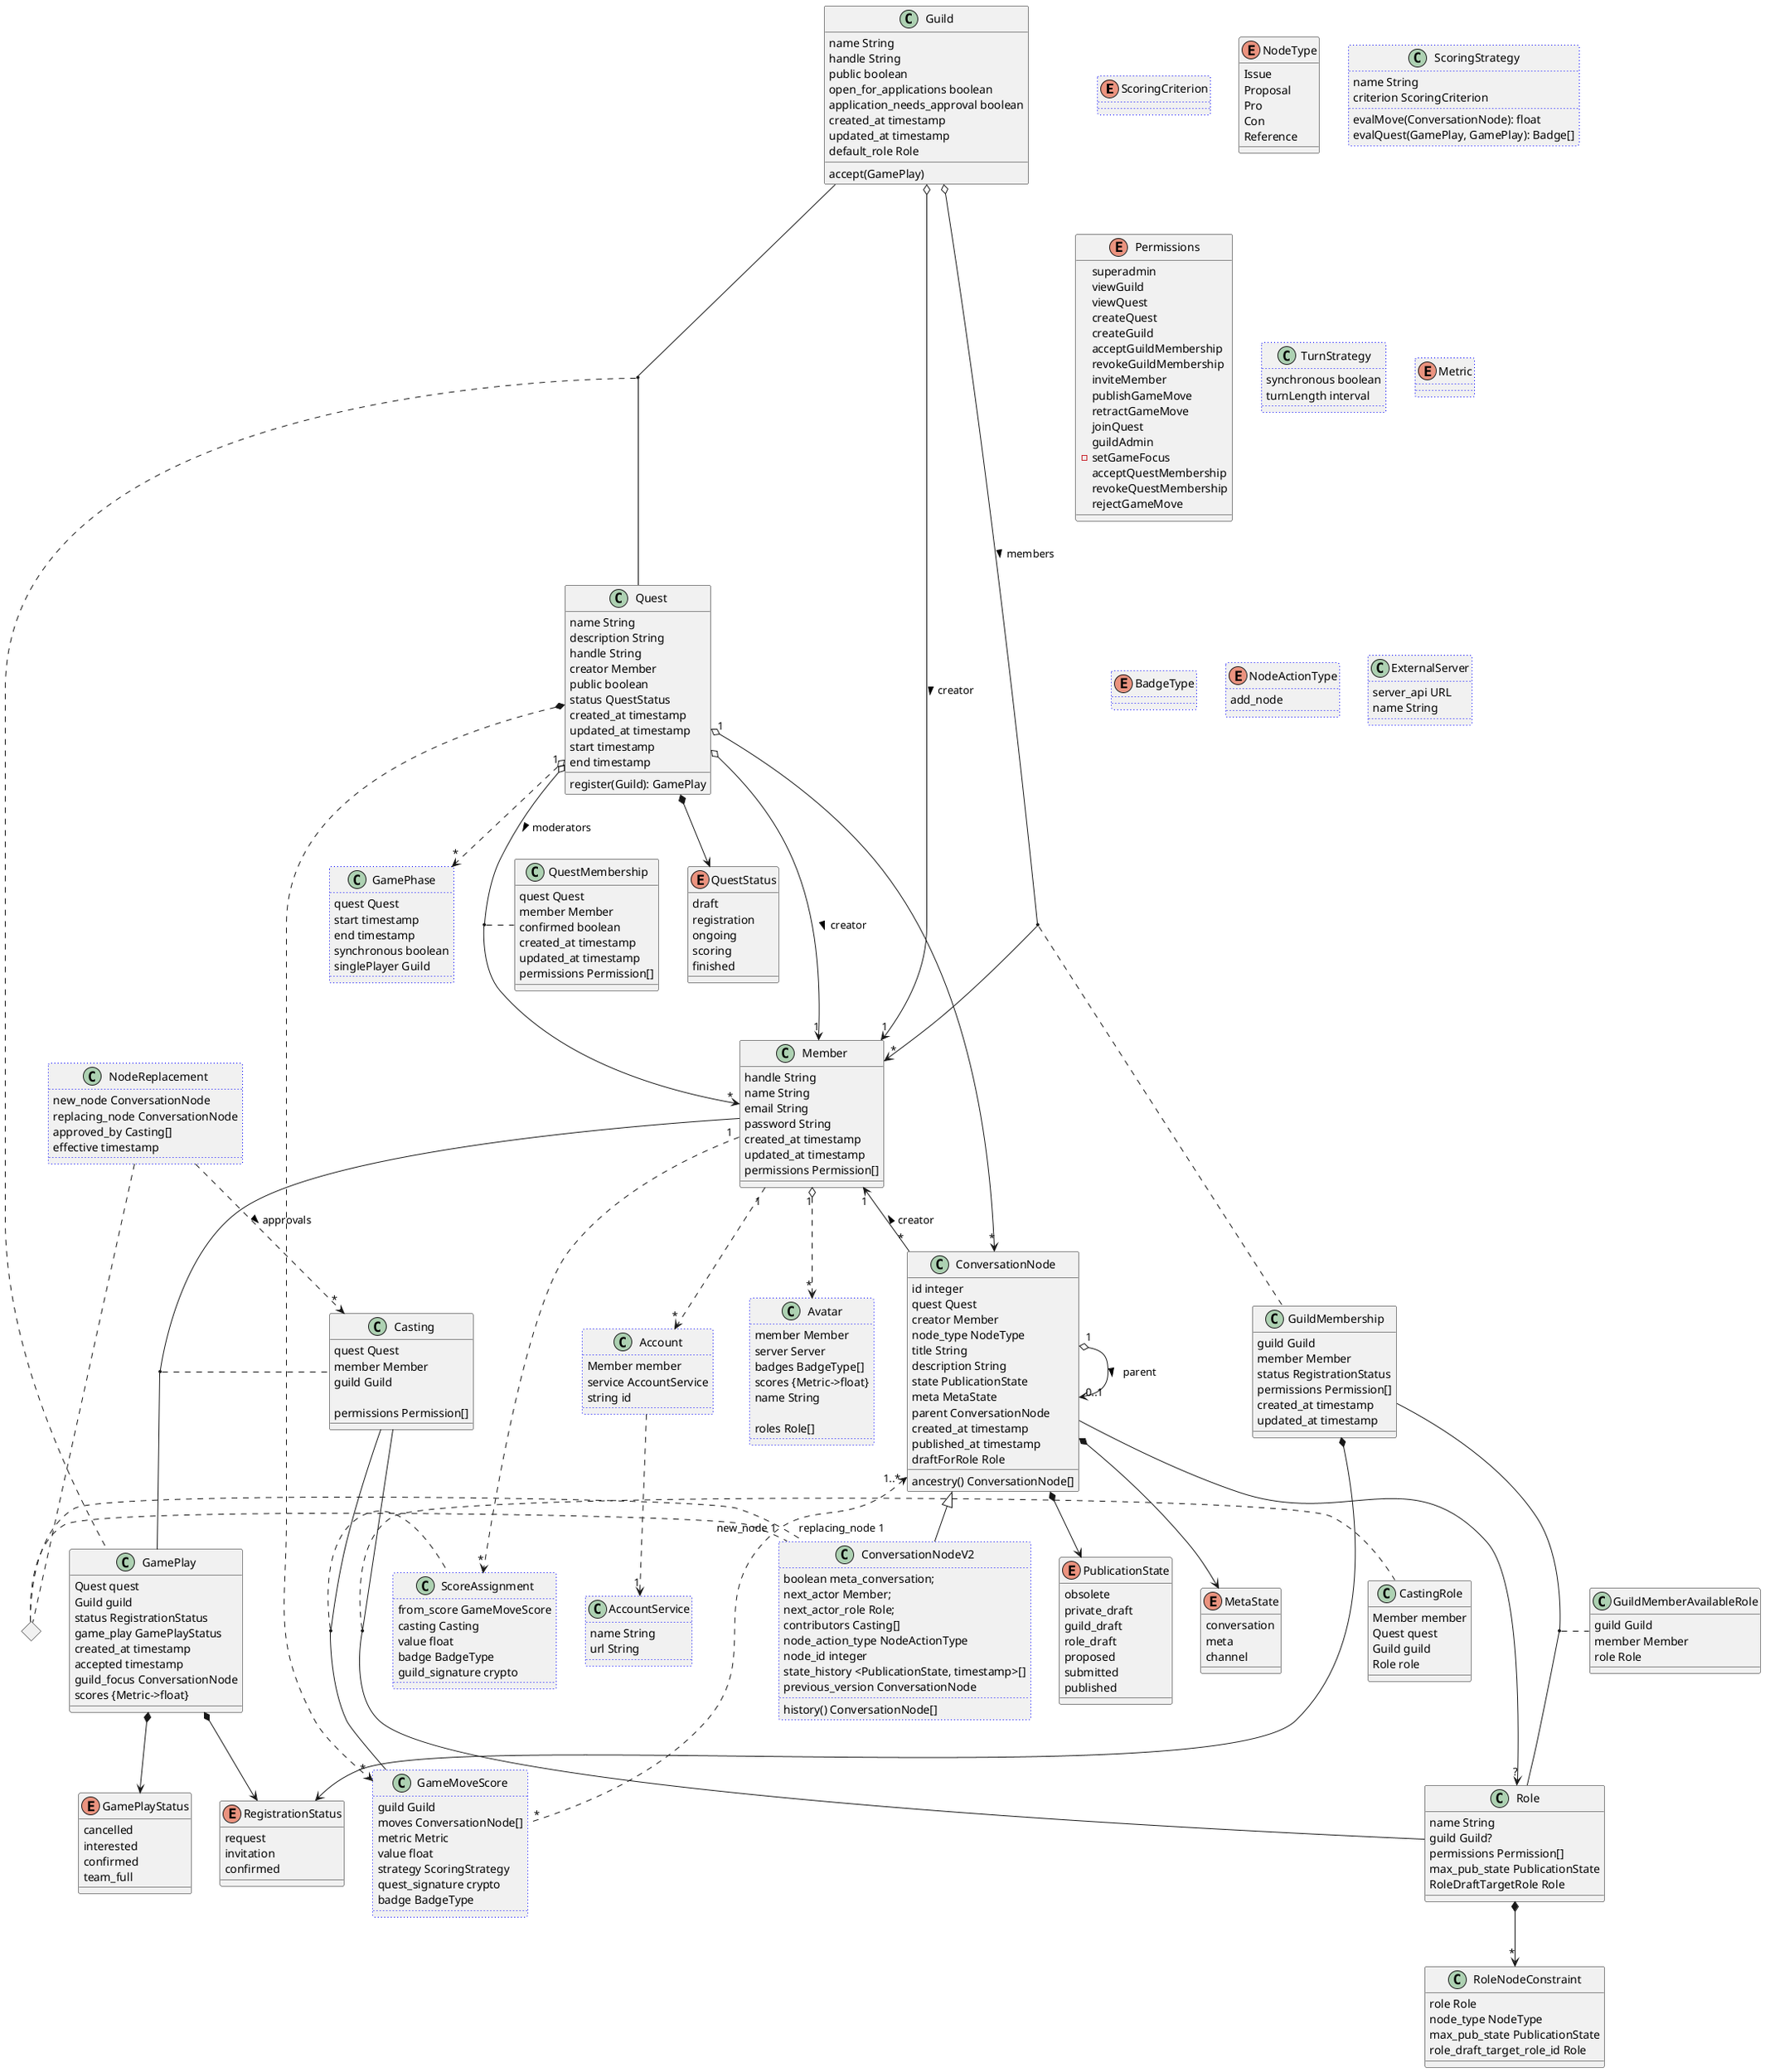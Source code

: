 @startuml sensecraft

  enum ScoringCriterion #line.dotted:blue {
    
  }

  enum NodeType {
    Issue
    Proposal
    Pro
    Con
    Reference
  }

  class ScoringStrategy #line.dotted:blue {
    name String
    criterion ScoringCriterion
    evalMove(ConversationNode): float
    evalQuest(GamePlay, GamePlay): Badge[]
  }

  class AccountService #line.dotted:blue {
    name String
    url String
  }

  enum RegistrationStatus {
    request
    invitation
    confirmed
  }


  enum QuestStatus {
    draft
    registration
    ongoing
    scoring
    finished
  }

  enum GamePlayStatus {
    cancelled
    interested
    confirmed
    team_full
  }

  enum Permissions {
    superadmin
    viewGuild
    viewQuest
    createQuest
    createGuild
    ' Guild permissions
    acceptGuildMembership
    revokeGuildMembership
    inviteMember
    publishGameMove
    retractGameMove
    joinQuest
    guildAdmin
    - setGameFocus
    ' within term time
    ' Quest permissions
    acceptQuestMembership
    revokeQuestMembership
    rejectGameMove
    ' extraCreditForMove may have issues with favoritism
    
  }

  ' Note: attach permissions to roles

  class TurnStrategy #line.dotted:blue {
    synchronous boolean
    turnLength interval
  }

  enum PublicationState {
    obsolete
    private_draft
    guild_draft
    role_draft
    proposed
    ' proposed: the node authors think it's ready
    submitted
    ' submitted: the guild leaders think it's ready, quest moderators aware of it.
    published
    ' published: visible to all.
    ' published and submitted are the same for v1; eventually we'll allow turn-based visibility
  }

  enum MetaState {
    conversation
    meta
    channel
  }

  enum Metric #line.dotted:blue {

  }

  enum BadgeType #line.dotted:blue {

  }

  enum NodeActionType #line.dotted:blue {
    add_node
    ' Eventually refactorings
  }

  class Member {
    ' server ExternalServer
    handle String
    name String
    email String
    password String
    created_at timestamp
    updated_at timestamp
    permissions Permission[]
  }
  class Account #line.dotted:blue {
    Member member
    service AccountService
    string id
  }
  Account ..> "1" AccountService
  Member "1" ..> "*" Account

  class Guild {
    name String
    handle String
    public boolean
    open_for_applications boolean
    application_needs_approval boolean
    created_at timestamp
    updated_at timestamp
    default_role Role
    ' server ExternalServer
    accept(GamePlay)
  }
  ' Guild --> "0..1" ExternalServer
  ' Quest --> "0..1" ExternalServer
  ' Member --> "0..1" ExternalServer
  class Quest {
    name String
    description String
    handle String
    creator Member
    public boolean
    status QuestStatus
    created_at timestamp
    updated_at timestamp
    start timestamp
    end timestamp
    ' scoring ScoringStrategy
    ' turns TurnStrategy
    ' server ExternalServer
    ' scoreMove(ConversationNode): GameMoveScore[]
    register(Guild): GamePlay
  }
  Quest o--> "1" Member : > creator
  Quest o--> "*" Member : > moderators
  (Quest, Member) .. QuestMembership


  class QuestMembership {
    quest Quest
    member Member
    ' status RegistrationStatus
    confirmed boolean
    created_at timestamp
    updated_at timestamp
    permissions Permission[]
  }
  Guild o--> "1" Member : > creator
  Guild o--> "*" Member : > members

  (Member , Guild) .. GuildMembership

  class GuildMembership { 
    guild Guild
    member Member
    status RegistrationStatus
    permissions Permission[]
    created_at timestamp
    updated_at timestamp
  }

  GuildMembership *--> RegistrationStatus

  class ExternalServer #line.dotted:blue {
    server_api URL
    name String
  }


  class ConversationNode {
    id integer
    quest Quest
    creator Member
    node_type NodeType
    title String
    description String
    state PublicationState
    meta MetaState
    parent ConversationNode
    created_at timestamp
    published_at timestamp
    draftForRole Role
    ancestry() ConversationNode[]
  }

ConversationNode *--> PublicationState
ConversationNode *--> MetaState

ConversationNode --> "?" Role

ConversationNode <|-- ConversationNodeV2

class ConversationNodeV2 #line.dotted:blue {
    boolean meta_conversation;
    next_actor Member;
    next_actor_role Role;
    contributors Casting[]
    node_action_type NodeActionType
    node_id integer
    state_history <PublicationState, timestamp>[]
    ' GamePhase inferred from history?
    ' allow more history than PublicationState?
    previous_version ConversationNode
    history() ConversationNode[]
    ' may materialize in a ltree
  }


  class NodeReplacement #line.dotted:blue {
    new_node ConversationNode
    replacing_node ConversationNode
    approved_by Casting[]
    effective timestamp
  }

  <> diamond
  NodeReplacement . diamond
  diamond . "new_node 1" ConversationNodeV2
  diamond . "replacing_node 1" ConversationNodeV2

  NodeReplacement ..> "*" Casting : > approvals

  'ConversationNodeV2 "*" o..> "1..*" Casting
  ' Quest o--> ScoringStrategy

  Member "1" <-- "*" ConversationNode : < creator
  ConversationNode "1" o-> "0..1" ConversationNode : > parent
  Quest "1" o--> "*" ConversationNode
  Quest *--> QuestStatus

  class GameMoveScore #line.dotted:blue {
    guild Guild
    moves ConversationNode[]
    metric Metric
    value float
    strategy ScoringStrategy
    quest_signature crypto
    badge BadgeType
  }
  ConversationNode "1..*" <.. "*" GameMoveScore
  Quest *..> "*" GameMoveScore
  class ScoreAssignment #line.dotted:blue {
    from_score GameMoveScore
    casting Casting
    value float
    ' Should I put all values in one assignment? Easier to check the total constraint.
    badge BadgeType
    guild_signature crypto
  }

  (Casting, GameMoveScore) .. ScoreAssignment

  Member "1" ..> "*" ScoreAssignment

  ' GameMoveScore --> "1" ScoringStrategy
  ' NOTE: GameMoveScore given by Quest, distribution of points to contributors is decided by guild
  ' TODO: Score for a set of related game moves.
  ' Q: are badges automated based on score? Possibly.
  ' Are all points given by quest? Cross-guild scoring?
  ' Maybe pre-announce number of points given by quest? Success criteria?

  ' Question: Should I allow multiple avatars in a guild, reusable between quests?
  ' Vs the Casting which is a way to play a game under a quest-specific identity...
  ' That creates the question: Do the points/badges belong to the Avatar or the Member?

  class Avatar #line.dotted:blue {
    ' Note: for v1, a single avatar.
    member Member
    server Server
    badges BadgeType[]
    scores {Metric->float}
    name String
    ' defaults to member's handle
    ' (server+name unique)

    ' v2
    roles Role[]
  }

  Member "1" o..> "*" Avatar

  class Casting {
    ' note: denormalized for uniqueness constraints
    quest Quest
    member Member
    ' (quest+member unique)
    guild Guild
    ' Constrain that the member be in playing guild

    permissions Permission[]

    ' v2:
    'avatar Avatar
    ' Constrain avatar having same member
    ' some permissions would be inherent in avatar's roles
    'alias String
    ' alias defaults to avatar handle
    ' (quest+alias unique)
  }

  class GamePlay {
    Quest quest
    Guild guild
    status RegistrationStatus
    game_play GamePlayStatus
    created_at timestamp
    accepted timestamp
    guild_focus ConversationNode
    scores {Metric->float}
  }

  GamePlay *--> RegistrationStatus
  GamePlay *--> GamePlayStatus

  (Guild , Quest) .. GamePlay
  (Member, GamePlay) .. Casting

  class Role {
    name String
    guild Guild?
    permissions Permission[]
    max_pub_state PublicationState
    RoleDraftTargetRole Role
  }

  class CastingRole {
    Member member
    Quest quest
    Guild guild
    Role role
  }

  class GuildMemberAvailableRole {
    guild Guild
    member Member
    role Role
  }

  (GuildMembership, Role) .. GuildMemberAvailableRole


  class RoleNodeConstraint {
    role Role
    node_type NodeType
    max_pub_state PublicationState
    role_draft_target_role_id Role
  }

  Role *--> "*" RoleNodeConstraint
  (Casting, Role) .. CastingRole

  class GamePhase  #line.dotted:blue {
    quest Quest
    start timestamp
    end timestamp
    synchronous boolean
    singlePlayer Guild
  }

  Quest "1" o..> "*" GamePhase 

@enduml
